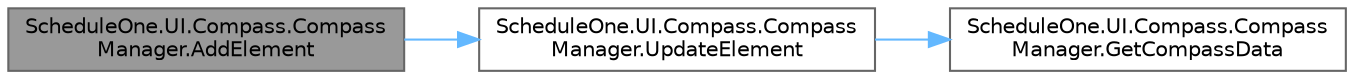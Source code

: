 digraph "ScheduleOne.UI.Compass.CompassManager.AddElement"
{
 // LATEX_PDF_SIZE
  bgcolor="transparent";
  edge [fontname=Helvetica,fontsize=10,labelfontname=Helvetica,labelfontsize=10];
  node [fontname=Helvetica,fontsize=10,shape=box,height=0.2,width=0.4];
  rankdir="LR";
  Node1 [id="Node000001",label="ScheduleOne.UI.Compass.Compass\lManager.AddElement",height=0.2,width=0.4,color="gray40", fillcolor="grey60", style="filled", fontcolor="black",tooltip=" "];
  Node1 -> Node2 [id="edge1_Node000001_Node000002",color="steelblue1",style="solid",tooltip=" "];
  Node2 [id="Node000002",label="ScheduleOne.UI.Compass.Compass\lManager.UpdateElement",height=0.2,width=0.4,color="grey40", fillcolor="white", style="filled",URL="$class_schedule_one_1_1_u_i_1_1_compass_1_1_compass_manager.html#ac4696515e697278f3f2c8af3064810f9",tooltip=" "];
  Node2 -> Node3 [id="edge2_Node000002_Node000003",color="steelblue1",style="solid",tooltip=" "];
  Node3 [id="Node000003",label="ScheduleOne.UI.Compass.Compass\lManager.GetCompassData",height=0.2,width=0.4,color="grey40", fillcolor="white", style="filled",URL="$class_schedule_one_1_1_u_i_1_1_compass_1_1_compass_manager.html#a9576cfba93401fcb049789af8094b227",tooltip=" "];
}
